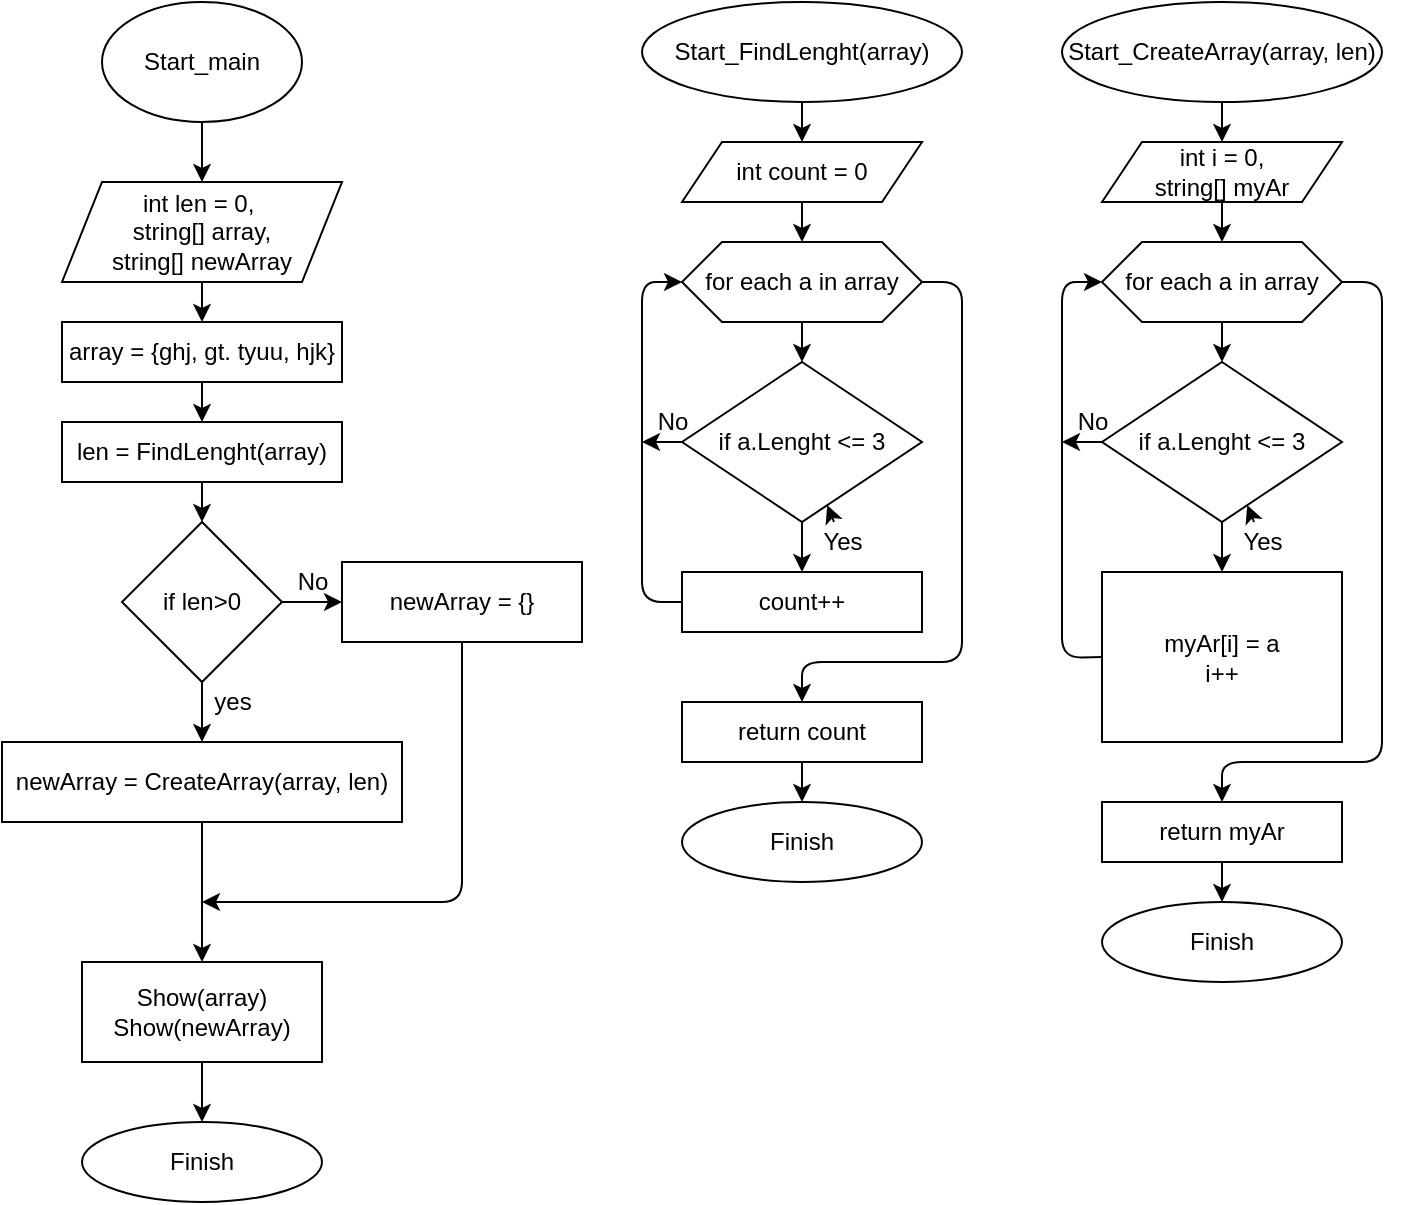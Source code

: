 <mxfile>
    <diagram id="kZsZgctR2LwkvigOjXlW" name="Page-1">
        <mxGraphModel dx="745" dy="498" grid="1" gridSize="10" guides="1" tooltips="1" connect="1" arrows="1" fold="1" page="1" pageScale="1" pageWidth="827" pageHeight="1169" math="0" shadow="0">
            <root>
                <mxCell id="0"/>
                <mxCell id="1" parent="0"/>
                <mxCell id="4" value="" style="edgeStyle=none;html=1;" edge="1" parent="1" source="2" target="5">
                    <mxGeometry relative="1" as="geometry">
                        <mxPoint x="100" y="110" as="targetPoint"/>
                    </mxGeometry>
                </mxCell>
                <mxCell id="2" value="Start_main" style="ellipse;whiteSpace=wrap;html=1;" vertex="1" parent="1">
                    <mxGeometry x="50" y="10" width="100" height="60" as="geometry"/>
                </mxCell>
                <mxCell id="8" value="" style="edgeStyle=none;html=1;" edge="1" parent="1" source="3" target="7">
                    <mxGeometry relative="1" as="geometry"/>
                </mxCell>
                <mxCell id="3" value="array = {ghj, gt. tyuu, hjk}&lt;br&gt;" style="whiteSpace=wrap;html=1;" vertex="1" parent="1">
                    <mxGeometry x="30" y="170" width="140" height="30" as="geometry"/>
                </mxCell>
                <mxCell id="6" style="edgeStyle=none;html=1;exitX=0.5;exitY=1;exitDx=0;exitDy=0;entryX=0.5;entryY=0;entryDx=0;entryDy=0;" edge="1" parent="1" source="5" target="3">
                    <mxGeometry relative="1" as="geometry"/>
                </mxCell>
                <mxCell id="5" value="int len = 0,&amp;nbsp;&lt;br&gt;string[] array,&lt;br&gt;string[] newArray" style="shape=parallelogram;perimeter=parallelogramPerimeter;whiteSpace=wrap;html=1;fixedSize=1;" vertex="1" parent="1">
                    <mxGeometry x="30" y="100" width="140" height="50" as="geometry"/>
                </mxCell>
                <mxCell id="10" value="" style="edgeStyle=none;html=1;" edge="1" parent="1" source="7" target="12">
                    <mxGeometry relative="1" as="geometry">
                        <mxPoint x="100" y="270" as="targetPoint"/>
                    </mxGeometry>
                </mxCell>
                <mxCell id="7" value="len = FindLenght(array)" style="whiteSpace=wrap;html=1;" vertex="1" parent="1">
                    <mxGeometry x="30" y="220" width="140" height="30" as="geometry"/>
                </mxCell>
                <mxCell id="19" value="" style="edgeStyle=none;html=1;" edge="1" parent="1" source="9">
                    <mxGeometry relative="1" as="geometry">
                        <mxPoint x="100" y="490" as="targetPoint"/>
                    </mxGeometry>
                </mxCell>
                <mxCell id="9" value="newArray = CreateArray(array, len)" style="whiteSpace=wrap;html=1;" vertex="1" parent="1">
                    <mxGeometry y="380" width="200" height="40" as="geometry"/>
                </mxCell>
                <mxCell id="13" value="" style="edgeStyle=none;html=1;" edge="1" parent="1" source="12" target="9">
                    <mxGeometry relative="1" as="geometry"/>
                </mxCell>
                <mxCell id="16" value="" style="edgeStyle=none;html=1;" edge="1" parent="1" source="12" target="15">
                    <mxGeometry relative="1" as="geometry"/>
                </mxCell>
                <mxCell id="12" value="if len&amp;gt;0" style="rhombus;whiteSpace=wrap;html=1;" vertex="1" parent="1">
                    <mxGeometry x="60" y="270" width="80" height="80" as="geometry"/>
                </mxCell>
                <mxCell id="14" value="yes&lt;br&gt;" style="text;html=1;align=center;verticalAlign=middle;resizable=0;points=[];autosize=1;strokeColor=none;fillColor=none;" vertex="1" parent="1">
                    <mxGeometry x="100" y="350" width="30" height="20" as="geometry"/>
                </mxCell>
                <mxCell id="20" style="edgeStyle=none;html=1;exitX=0.5;exitY=1;exitDx=0;exitDy=0;" edge="1" parent="1" source="15">
                    <mxGeometry relative="1" as="geometry">
                        <mxPoint x="100" y="460" as="targetPoint"/>
                        <Array as="points">
                            <mxPoint x="230" y="460"/>
                        </Array>
                    </mxGeometry>
                </mxCell>
                <mxCell id="15" value="newArray = {}" style="whiteSpace=wrap;html=1;" vertex="1" parent="1">
                    <mxGeometry x="170" y="290" width="120" height="40" as="geometry"/>
                </mxCell>
                <mxCell id="17" value="No" style="text;html=1;align=center;verticalAlign=middle;resizable=0;points=[];autosize=1;strokeColor=none;fillColor=none;" vertex="1" parent="1">
                    <mxGeometry x="140" y="290" width="30" height="20" as="geometry"/>
                </mxCell>
                <mxCell id="23" value="" style="edgeStyle=none;html=1;" edge="1" parent="1" source="21" target="22">
                    <mxGeometry relative="1" as="geometry"/>
                </mxCell>
                <mxCell id="21" value="Show(array)&lt;br&gt;Show(newArray)" style="rounded=0;whiteSpace=wrap;html=1;" vertex="1" parent="1">
                    <mxGeometry x="40" y="490" width="120" height="50" as="geometry"/>
                </mxCell>
                <mxCell id="22" value="Finish" style="ellipse;whiteSpace=wrap;html=1;rounded=0;" vertex="1" parent="1">
                    <mxGeometry x="40" y="570" width="120" height="40" as="geometry"/>
                </mxCell>
                <mxCell id="26" style="edgeStyle=none;html=1;exitX=0.5;exitY=1;exitDx=0;exitDy=0;entryX=0.5;entryY=0;entryDx=0;entryDy=0;" edge="1" parent="1" source="24" target="28">
                    <mxGeometry relative="1" as="geometry"/>
                </mxCell>
                <mxCell id="24" value="Start_FindLenght(array)" style="ellipse;whiteSpace=wrap;html=1;" vertex="1" parent="1">
                    <mxGeometry x="320" y="10" width="160" height="50" as="geometry"/>
                </mxCell>
                <mxCell id="31" value="" style="edgeStyle=none;html=1;" edge="1" parent="1" source="25" target="30">
                    <mxGeometry relative="1" as="geometry"/>
                </mxCell>
                <mxCell id="39" style="edgeStyle=none;html=1;exitX=1;exitY=0.5;exitDx=0;exitDy=0;" edge="1" parent="1" source="25">
                    <mxGeometry relative="1" as="geometry">
                        <mxPoint x="400" y="360" as="targetPoint"/>
                        <Array as="points">
                            <mxPoint x="480" y="150"/>
                            <mxPoint x="480" y="260"/>
                            <mxPoint x="480" y="340"/>
                            <mxPoint x="440" y="340"/>
                            <mxPoint x="400" y="340"/>
                        </Array>
                    </mxGeometry>
                </mxCell>
                <mxCell id="25" value="for each a in array" style="shape=hexagon;perimeter=hexagonPerimeter2;whiteSpace=wrap;html=1;fixedSize=1;" vertex="1" parent="1">
                    <mxGeometry x="340" y="130" width="120" height="40" as="geometry"/>
                </mxCell>
                <mxCell id="29" style="edgeStyle=none;html=1;entryX=0.5;entryY=0;entryDx=0;entryDy=0;" edge="1" parent="1" source="28" target="25">
                    <mxGeometry relative="1" as="geometry"/>
                </mxCell>
                <mxCell id="28" value="int count = 0" style="shape=parallelogram;perimeter=parallelogramPerimeter;whiteSpace=wrap;html=1;fixedSize=1;" vertex="1" parent="1">
                    <mxGeometry x="340" y="80" width="120" height="30" as="geometry"/>
                </mxCell>
                <mxCell id="33" value="" style="edgeStyle=none;html=1;" edge="1" parent="1" source="30" target="32">
                    <mxGeometry relative="1" as="geometry"/>
                </mxCell>
                <mxCell id="37" style="edgeStyle=none;html=1;exitX=0;exitY=0.5;exitDx=0;exitDy=0;" edge="1" parent="1" source="30">
                    <mxGeometry relative="1" as="geometry">
                        <mxPoint x="320" y="230" as="targetPoint"/>
                    </mxGeometry>
                </mxCell>
                <mxCell id="30" value="if a.Lenght &amp;lt;= 3" style="rhombus;whiteSpace=wrap;html=1;" vertex="1" parent="1">
                    <mxGeometry x="340" y="190" width="120" height="80" as="geometry"/>
                </mxCell>
                <mxCell id="35" style="edgeStyle=none;html=1;exitX=0;exitY=0.5;exitDx=0;exitDy=0;entryX=0;entryY=0.5;entryDx=0;entryDy=0;" edge="1" parent="1" source="32" target="25">
                    <mxGeometry relative="1" as="geometry">
                        <Array as="points">
                            <mxPoint x="320" y="310"/>
                            <mxPoint x="320" y="230"/>
                            <mxPoint x="320" y="150"/>
                        </Array>
                    </mxGeometry>
                </mxCell>
                <mxCell id="32" value="count++" style="whiteSpace=wrap;html=1;" vertex="1" parent="1">
                    <mxGeometry x="340" y="295" width="120" height="30" as="geometry"/>
                </mxCell>
                <mxCell id="40" style="edgeStyle=none;html=1;" edge="1" parent="1" source="34" target="30">
                    <mxGeometry relative="1" as="geometry"/>
                </mxCell>
                <mxCell id="34" value="Yes" style="text;html=1;align=center;verticalAlign=middle;resizable=0;points=[];autosize=1;strokeColor=none;fillColor=none;" vertex="1" parent="1">
                    <mxGeometry x="405" y="270" width="30" height="20" as="geometry"/>
                </mxCell>
                <mxCell id="38" value="No" style="text;html=1;align=center;verticalAlign=middle;resizable=0;points=[];autosize=1;strokeColor=none;fillColor=none;" vertex="1" parent="1">
                    <mxGeometry x="320" y="210" width="30" height="20" as="geometry"/>
                </mxCell>
                <mxCell id="43" value="" style="edgeStyle=none;html=1;" edge="1" parent="1" source="41" target="42">
                    <mxGeometry relative="1" as="geometry"/>
                </mxCell>
                <mxCell id="41" value="return count" style="rounded=0;whiteSpace=wrap;html=1;" vertex="1" parent="1">
                    <mxGeometry x="340" y="360" width="120" height="30" as="geometry"/>
                </mxCell>
                <mxCell id="42" value="Finish" style="ellipse;whiteSpace=wrap;html=1;rounded=0;" vertex="1" parent="1">
                    <mxGeometry x="340" y="410" width="120" height="40" as="geometry"/>
                </mxCell>
                <mxCell id="44" style="edgeStyle=none;html=1;exitX=0.5;exitY=1;exitDx=0;exitDy=0;entryX=0.5;entryY=0;entryDx=0;entryDy=0;" edge="1" parent="1" source="45" target="50">
                    <mxGeometry relative="1" as="geometry"/>
                </mxCell>
                <mxCell id="45" value="Start_CreateArray(array, len)" style="ellipse;whiteSpace=wrap;html=1;" vertex="1" parent="1">
                    <mxGeometry x="530" y="10" width="160" height="50" as="geometry"/>
                </mxCell>
                <mxCell id="46" value="" style="edgeStyle=none;html=1;" edge="1" parent="1" source="48" target="53">
                    <mxGeometry relative="1" as="geometry"/>
                </mxCell>
                <mxCell id="47" style="edgeStyle=none;html=1;exitX=1;exitY=0.5;exitDx=0;exitDy=0;entryX=0.5;entryY=0;entryDx=0;entryDy=0;" edge="1" parent="1" source="48" target="60">
                    <mxGeometry relative="1" as="geometry">
                        <mxPoint x="610" y="360" as="targetPoint"/>
                        <Array as="points">
                            <mxPoint x="690" y="150"/>
                            <mxPoint x="690" y="260"/>
                            <mxPoint x="690" y="390"/>
                            <mxPoint x="640" y="390"/>
                            <mxPoint x="610" y="390"/>
                        </Array>
                    </mxGeometry>
                </mxCell>
                <mxCell id="48" value="for each a in array" style="shape=hexagon;perimeter=hexagonPerimeter2;whiteSpace=wrap;html=1;fixedSize=1;" vertex="1" parent="1">
                    <mxGeometry x="550" y="130" width="120" height="40" as="geometry"/>
                </mxCell>
                <mxCell id="49" style="edgeStyle=none;html=1;entryX=0.5;entryY=0;entryDx=0;entryDy=0;" edge="1" parent="1" source="50" target="48">
                    <mxGeometry relative="1" as="geometry"/>
                </mxCell>
                <mxCell id="50" value="int i = 0,&lt;br&gt;string[] myAr" style="shape=parallelogram;perimeter=parallelogramPerimeter;whiteSpace=wrap;html=1;fixedSize=1;" vertex="1" parent="1">
                    <mxGeometry x="550" y="80" width="120" height="30" as="geometry"/>
                </mxCell>
                <mxCell id="51" value="" style="edgeStyle=none;html=1;" edge="1" parent="1" source="53" target="55">
                    <mxGeometry relative="1" as="geometry"/>
                </mxCell>
                <mxCell id="52" style="edgeStyle=none;html=1;exitX=0;exitY=0.5;exitDx=0;exitDy=0;" edge="1" parent="1" source="53">
                    <mxGeometry relative="1" as="geometry">
                        <mxPoint x="530" y="230" as="targetPoint"/>
                    </mxGeometry>
                </mxCell>
                <mxCell id="53" value="if a.Lenght &amp;lt;= 3" style="rhombus;whiteSpace=wrap;html=1;" vertex="1" parent="1">
                    <mxGeometry x="550" y="190" width="120" height="80" as="geometry"/>
                </mxCell>
                <mxCell id="54" style="edgeStyle=none;html=1;exitX=0;exitY=0.5;exitDx=0;exitDy=0;entryX=0;entryY=0.5;entryDx=0;entryDy=0;" edge="1" parent="1" source="55" target="48">
                    <mxGeometry relative="1" as="geometry">
                        <Array as="points">
                            <mxPoint x="530" y="338"/>
                            <mxPoint x="530" y="310"/>
                            <mxPoint x="530" y="230"/>
                            <mxPoint x="530" y="150"/>
                        </Array>
                    </mxGeometry>
                </mxCell>
                <mxCell id="55" value="myAr[i] = a&lt;br&gt;i++" style="whiteSpace=wrap;html=1;" vertex="1" parent="1">
                    <mxGeometry x="550" y="295" width="120" height="85" as="geometry"/>
                </mxCell>
                <mxCell id="56" style="edgeStyle=none;html=1;" edge="1" parent="1" source="57" target="53">
                    <mxGeometry relative="1" as="geometry"/>
                </mxCell>
                <mxCell id="57" value="Yes" style="text;html=1;align=center;verticalAlign=middle;resizable=0;points=[];autosize=1;strokeColor=none;fillColor=none;" vertex="1" parent="1">
                    <mxGeometry x="615" y="270" width="30" height="20" as="geometry"/>
                </mxCell>
                <mxCell id="58" value="No" style="text;html=1;align=center;verticalAlign=middle;resizable=0;points=[];autosize=1;strokeColor=none;fillColor=none;" vertex="1" parent="1">
                    <mxGeometry x="530" y="210" width="30" height="20" as="geometry"/>
                </mxCell>
                <mxCell id="59" value="" style="edgeStyle=none;html=1;" edge="1" parent="1" source="60" target="61">
                    <mxGeometry relative="1" as="geometry"/>
                </mxCell>
                <mxCell id="60" value="return myAr" style="rounded=0;whiteSpace=wrap;html=1;" vertex="1" parent="1">
                    <mxGeometry x="550" y="410" width="120" height="30" as="geometry"/>
                </mxCell>
                <mxCell id="61" value="Finish" style="ellipse;whiteSpace=wrap;html=1;rounded=0;" vertex="1" parent="1">
                    <mxGeometry x="550" y="460" width="120" height="40" as="geometry"/>
                </mxCell>
            </root>
        </mxGraphModel>
    </diagram>
</mxfile>